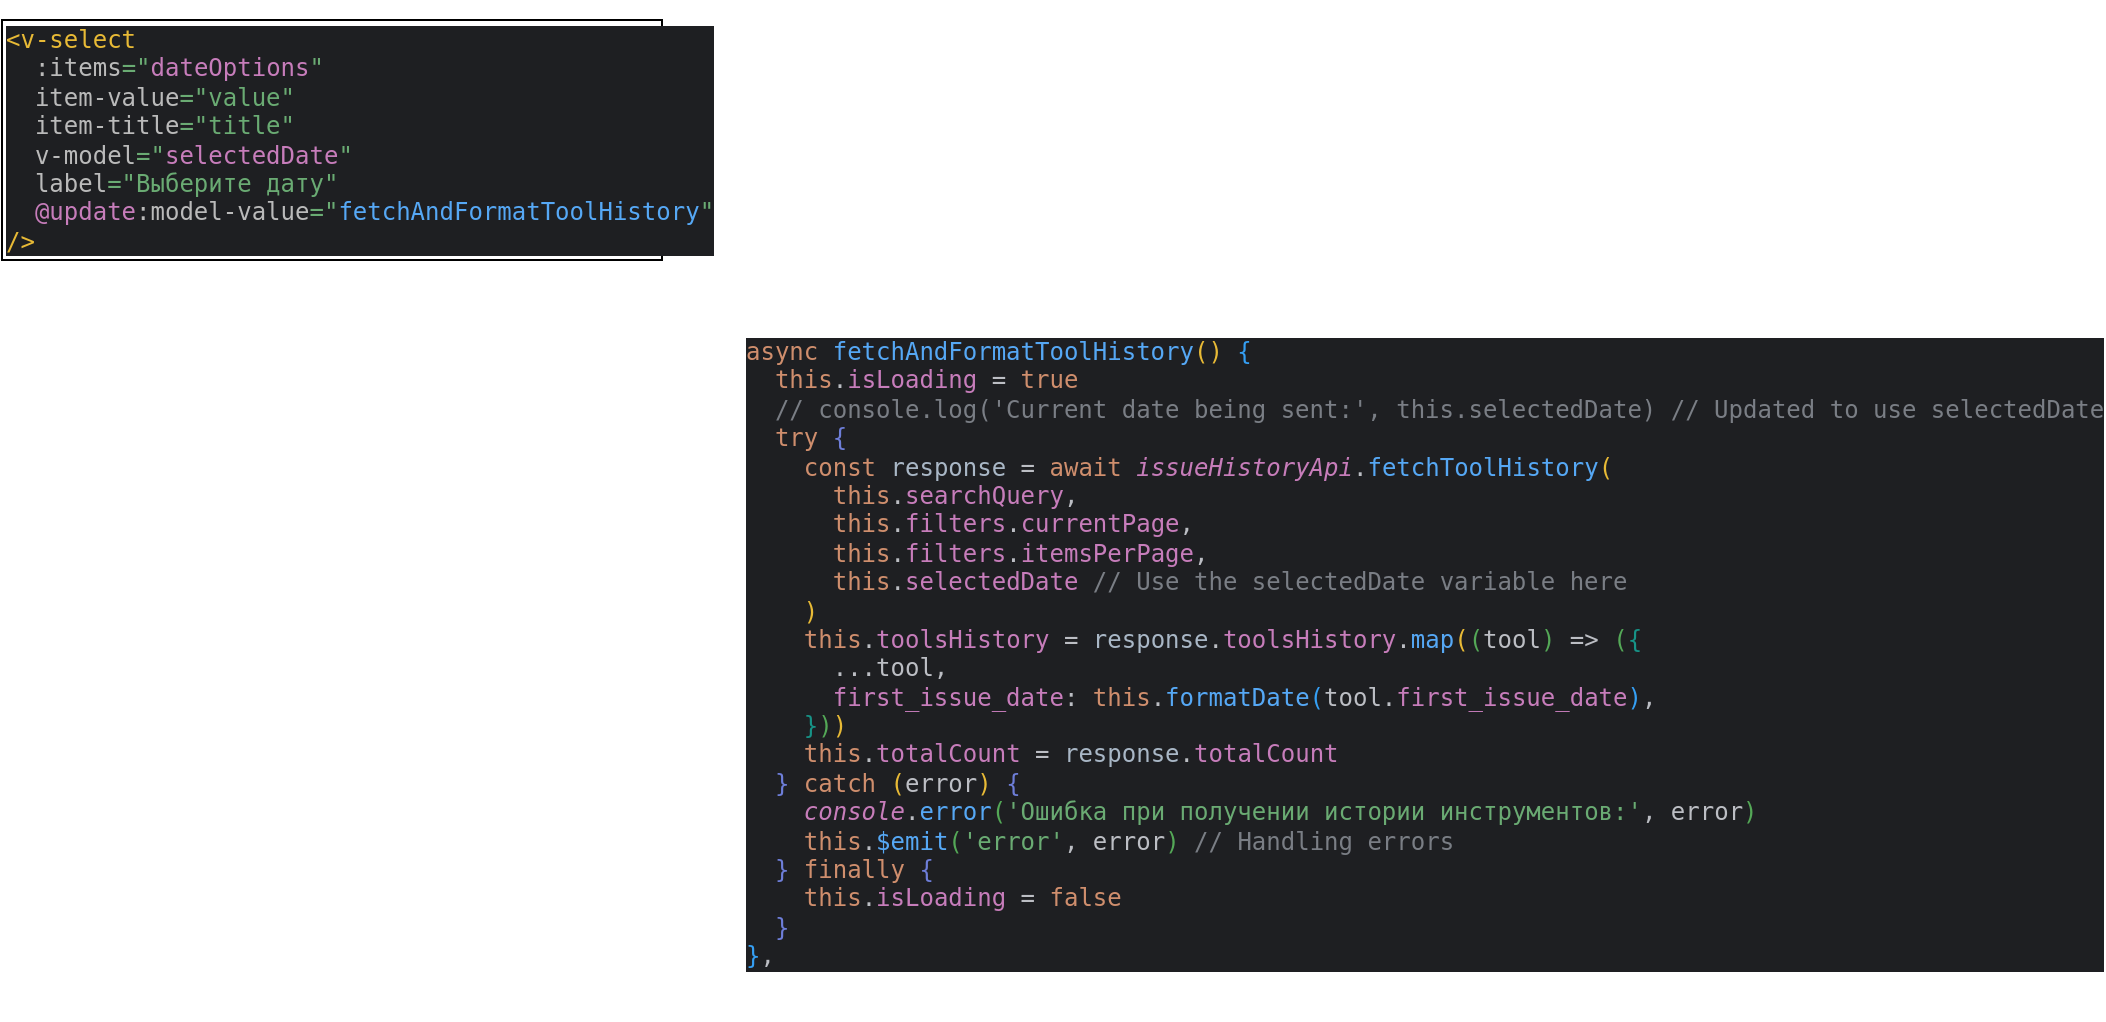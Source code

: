 <mxfile version="24.0.0" type="device">
  <diagram name="Страница — 1" id="dO9tK8tMK0pcvdrHBsO6">
    <mxGraphModel dx="989" dy="542" grid="1" gridSize="10" guides="1" tooltips="1" connect="1" arrows="1" fold="1" page="1" pageScale="1" pageWidth="827" pageHeight="1169" math="0" shadow="0">
      <root>
        <mxCell id="0" />
        <mxCell id="1" parent="0" />
        <mxCell id="AdLATdJVcX8L5NkQcGUu-1" value="&lt;div style=&quot;background-color:#1e1f22;color:#bcbec4&quot;&gt;&lt;pre style=&quot;font-family:&#39;JetBrains Mono&#39;,monospace;font-size:9,8pt;&quot;&gt;&lt;span style=&quot;color:#e8ba36;&quot;&gt;&amp;lt;v-select&lt;br&gt;&lt;/span&gt;&lt;span style=&quot;color:#e8ba36;&quot;&gt;  &lt;/span&gt;&lt;span style=&quot;color:#bababa;&quot;&gt;:items&lt;/span&gt;&lt;span style=&quot;color:#6aab73;&quot;&gt;=&quot;&lt;/span&gt;&lt;span style=&quot;color:#c77dbb;&quot;&gt;dateOptions&lt;/span&gt;&lt;span style=&quot;color:#6aab73;&quot;&gt;&quot;&lt;br&gt;&lt;/span&gt;&lt;span style=&quot;color:#6aab73;&quot;&gt;  &lt;/span&gt;&lt;span style=&quot;color:#bababa;&quot;&gt;item-value&lt;/span&gt;&lt;span style=&quot;color:#6aab73;&quot;&gt;=&quot;value&quot;&lt;br&gt;&lt;/span&gt;&lt;span style=&quot;color:#6aab73;&quot;&gt;  &lt;/span&gt;&lt;span style=&quot;color:#bababa;&quot;&gt;item-title&lt;/span&gt;&lt;span style=&quot;color:#6aab73;&quot;&gt;=&quot;title&quot;&lt;br&gt;&lt;/span&gt;&lt;span style=&quot;color:#6aab73;&quot;&gt;  &lt;/span&gt;&lt;span style=&quot;color:#bababa;&quot;&gt;v-model&lt;/span&gt;&lt;span style=&quot;color:#6aab73;&quot;&gt;=&quot;&lt;/span&gt;&lt;span style=&quot;color:#c77dbb;&quot;&gt;selectedDate&lt;/span&gt;&lt;span style=&quot;color:#6aab73;&quot;&gt;&quot;&lt;br&gt;&lt;/span&gt;&lt;span style=&quot;color:#6aab73;&quot;&gt;  &lt;/span&gt;&lt;span style=&quot;color:#bababa;&quot;&gt;label&lt;/span&gt;&lt;span style=&quot;color:#6aab73;&quot;&gt;=&quot;Выберите дату&quot;&lt;br&gt;&lt;/span&gt;&lt;span style=&quot;color:#6aab73;&quot;&gt;  &lt;/span&gt;&lt;span style=&quot;color:#c77dbb;&quot;&gt;@update&lt;/span&gt;&lt;span style=&quot;color:#bababa;&quot;&gt;:model-value&lt;/span&gt;&lt;span style=&quot;color:#6aab73;&quot;&gt;=&quot;&lt;/span&gt;&lt;span style=&quot;color:#56a8f5;&quot;&gt;fetchAndFormatToolHistory&lt;/span&gt;&lt;span style=&quot;color:#6aab73;&quot;&gt;&quot;&lt;br&gt;&lt;/span&gt;&lt;span style=&quot;color:#e8ba36;&quot;&gt;/&amp;gt;&lt;/span&gt;&lt;/pre&gt;&lt;/div&gt;" style="rounded=0;whiteSpace=wrap;html=1;align=left;" vertex="1" parent="1">
          <mxGeometry x="60" y="180" width="330" height="120" as="geometry" />
        </mxCell>
        <mxCell id="AdLATdJVcX8L5NkQcGUu-2" value="&lt;div style=&quot;background-color:#1e1f22;color:#bcbec4&quot;&gt;&lt;pre style=&quot;font-family:&#39;JetBrains Mono&#39;,monospace;font-size:9,8pt;&quot;&gt;&lt;span style=&quot;color:#cf8e6d;&quot;&gt;async &lt;/span&gt;&lt;span style=&quot;color:#56a8f5;&quot;&gt;fetchAndFormatToolHistory&lt;/span&gt;&lt;span style=&quot;color:#e8ba36;&quot;&gt;() &lt;/span&gt;&lt;span style=&quot;color:#359ff4;&quot;&gt;{&lt;br&gt;&lt;/span&gt;&lt;span style=&quot;color:#359ff4;&quot;&gt;  &lt;/span&gt;&lt;span style=&quot;color:#cf8e6d;&quot;&gt;this&lt;/span&gt;.&lt;span style=&quot;color:#c77dbb;&quot;&gt;isLoading &lt;/span&gt;= &lt;span style=&quot;color:#cf8e6d;&quot;&gt;true&lt;br&gt;&lt;/span&gt;&lt;span style=&quot;color:#cf8e6d;&quot;&gt;  &lt;/span&gt;&lt;span style=&quot;color:#7a7e85;&quot;&gt;// console.log(&#39;Current date being sent:&#39;, this.selectedDate) // Updated to use selectedDate&lt;br&gt;&lt;/span&gt;&lt;span style=&quot;color:#7a7e85;&quot;&gt;  &lt;/span&gt;&lt;span style=&quot;color:#cf8e6d;&quot;&gt;try &lt;/span&gt;&lt;span style=&quot;color:#6e7ed9;&quot;&gt;{&lt;br&gt;&lt;/span&gt;&lt;span style=&quot;color:#6e7ed9;&quot;&gt;    &lt;/span&gt;&lt;span style=&quot;color:#cf8e6d;&quot;&gt;const &lt;/span&gt;&lt;span style=&quot;color:#a9b7c6;&quot;&gt;response &lt;/span&gt;= &lt;span style=&quot;color:#cf8e6d;&quot;&gt;await &lt;/span&gt;&lt;span style=&quot;color:#c77dba;font-style:italic;&quot;&gt;issueHistoryApi&lt;/span&gt;.&lt;span style=&quot;color:#56a8f5;&quot;&gt;fetchToolHistory&lt;/span&gt;&lt;span style=&quot;color:#e8ba36;&quot;&gt;(&lt;br&gt;&lt;/span&gt;&lt;span style=&quot;color:#e8ba36;&quot;&gt;      &lt;/span&gt;&lt;span style=&quot;color:#cf8e6d;&quot;&gt;this&lt;/span&gt;.&lt;span style=&quot;color:#c77dbb;&quot;&gt;searchQuery&lt;/span&gt;,&lt;br&gt;      &lt;span style=&quot;color:#cf8e6d;&quot;&gt;this&lt;/span&gt;.&lt;span style=&quot;color:#c77dbb;&quot;&gt;filters&lt;/span&gt;.&lt;span style=&quot;color:#c77dbb;&quot;&gt;currentPage&lt;/span&gt;,&lt;br&gt;      &lt;span style=&quot;color:#cf8e6d;&quot;&gt;this&lt;/span&gt;.&lt;span style=&quot;color:#c77dbb;&quot;&gt;filters&lt;/span&gt;.&lt;span style=&quot;color:#c77dbb;&quot;&gt;itemsPerPage&lt;/span&gt;,&lt;br&gt;      &lt;span style=&quot;color:#cf8e6d;&quot;&gt;this&lt;/span&gt;.&lt;span style=&quot;color:#c77dbb;&quot;&gt;selectedDate &lt;/span&gt;&lt;span style=&quot;color:#7a7e85;&quot;&gt;// Use the selectedDate variable here&lt;br&gt;&lt;/span&gt;&lt;span style=&quot;color:#7a7e85;&quot;&gt;    &lt;/span&gt;&lt;span style=&quot;color:#e8ba36;&quot;&gt;)&lt;br&gt;&lt;/span&gt;&lt;span style=&quot;color:#e8ba36;&quot;&gt;    &lt;/span&gt;&lt;span style=&quot;color:#cf8e6d;&quot;&gt;this&lt;/span&gt;.&lt;span style=&quot;color:#c77dbb;&quot;&gt;toolsHistory &lt;/span&gt;= &lt;span style=&quot;color:#a9b7c6;&quot;&gt;response&lt;/span&gt;.&lt;span style=&quot;color:#c77dbb;&quot;&gt;toolsHistory&lt;/span&gt;.&lt;span style=&quot;color:#56a8f5;&quot;&gt;map&lt;/span&gt;&lt;span style=&quot;color:#e8ba36;&quot;&gt;(&lt;/span&gt;&lt;span style=&quot;color:#54a857;&quot;&gt;(&lt;/span&gt;tool&lt;span style=&quot;color:#54a857;&quot;&gt;) &lt;/span&gt;=&amp;gt; &lt;span style=&quot;color:#54a857;&quot;&gt;(&lt;/span&gt;&lt;span style=&quot;color:#179387;&quot;&gt;{&lt;br&gt;&lt;/span&gt;&lt;span style=&quot;color:#179387;&quot;&gt;      &lt;/span&gt;...tool,&lt;br&gt;      &lt;span style=&quot;color:#c77dbb;&quot;&gt;first_issue_date&lt;/span&gt;: &lt;span style=&quot;color:#cf8e6d;&quot;&gt;this&lt;/span&gt;.&lt;span style=&quot;color:#56a8f5;&quot;&gt;formatDate&lt;/span&gt;&lt;span style=&quot;color:#359ff4;&quot;&gt;(&lt;/span&gt;tool.&lt;span style=&quot;color:#c77dbb;&quot;&gt;first_issue_date&lt;/span&gt;&lt;span style=&quot;color:#359ff4;&quot;&gt;)&lt;/span&gt;,&lt;br&gt;    &lt;span style=&quot;color:#179387;&quot;&gt;}&lt;/span&gt;&lt;span style=&quot;color:#54a857;&quot;&gt;)&lt;/span&gt;&lt;span style=&quot;color:#e8ba36;&quot;&gt;)&lt;br&gt;&lt;/span&gt;&lt;span style=&quot;color:#e8ba36;&quot;&gt;    &lt;/span&gt;&lt;span style=&quot;color:#cf8e6d;&quot;&gt;this&lt;/span&gt;.&lt;span style=&quot;color:#c77dbb;&quot;&gt;totalCount &lt;/span&gt;= &lt;span style=&quot;color:#a9b7c6;&quot;&gt;response&lt;/span&gt;.&lt;span style=&quot;color:#c77dbb;&quot;&gt;totalCount&lt;br&gt;&lt;/span&gt;&lt;span style=&quot;color:#c77dbb;&quot;&gt;  &lt;/span&gt;&lt;span style=&quot;color:#6e7ed9;&quot;&gt;} &lt;/span&gt;&lt;span style=&quot;color:#cf8e6d;&quot;&gt;catch &lt;/span&gt;&lt;span style=&quot;color:#e8ba36;&quot;&gt;(&lt;/span&gt;error&lt;span style=&quot;color:#e8ba36;&quot;&gt;) &lt;/span&gt;&lt;span style=&quot;color:#6e7ed9;&quot;&gt;{&lt;br&gt;&lt;/span&gt;&lt;span style=&quot;color:#6e7ed9;&quot;&gt;    &lt;/span&gt;&lt;span style=&quot;color:#c77dba;font-style:italic;&quot;&gt;console&lt;/span&gt;.&lt;span style=&quot;color:#56a8f5;&quot;&gt;error&lt;/span&gt;&lt;span style=&quot;color:#54a857;&quot;&gt;(&lt;/span&gt;&lt;span style=&quot;color:#6aab73;&quot;&gt;&#39;Ошибка при получении истории инструментов:&#39;&lt;/span&gt;, error&lt;span style=&quot;color:#54a857;&quot;&gt;)&lt;br&gt;&lt;/span&gt;&lt;span style=&quot;color:#54a857;&quot;&gt;    &lt;/span&gt;&lt;span style=&quot;color:#cf8e6d;&quot;&gt;this&lt;/span&gt;.&lt;span style=&quot;color:#56a8f5;&quot;&gt;$emit&lt;/span&gt;&lt;span style=&quot;color:#54a857;&quot;&gt;(&lt;/span&gt;&lt;span style=&quot;color:#6aab73;&quot;&gt;&#39;error&#39;&lt;/span&gt;, error&lt;span style=&quot;color:#54a857;&quot;&gt;) &lt;/span&gt;&lt;span style=&quot;color:#7a7e85;&quot;&gt;// Handling errors&lt;br&gt;&lt;/span&gt;&lt;span style=&quot;color:#7a7e85;&quot;&gt;  &lt;/span&gt;&lt;span style=&quot;color:#6e7ed9;&quot;&gt;} &lt;/span&gt;&lt;span style=&quot;color:#cf8e6d;&quot;&gt;finally &lt;/span&gt;&lt;span style=&quot;color:#6e7ed9;&quot;&gt;{&lt;br&gt;&lt;/span&gt;&lt;span style=&quot;color:#6e7ed9;&quot;&gt;    &lt;/span&gt;&lt;span style=&quot;color:#cf8e6d;&quot;&gt;this&lt;/span&gt;.&lt;span style=&quot;color:#c77dbb;&quot;&gt;isLoading &lt;/span&gt;= &lt;span style=&quot;color:#cf8e6d;&quot;&gt;false&lt;br&gt;&lt;/span&gt;&lt;span style=&quot;color:#cf8e6d;&quot;&gt;  &lt;/span&gt;&lt;span style=&quot;color:#6e7ed9;&quot;&gt;}&lt;br&gt;&lt;/span&gt;&lt;span style=&quot;color:#359ff4;&quot;&gt;}&lt;/span&gt;,&lt;/pre&gt;&lt;/div&gt;" style="text;whiteSpace=wrap;html=1;" vertex="1" parent="1">
          <mxGeometry x="430" y="320" width="560" height="360" as="geometry" />
        </mxCell>
      </root>
    </mxGraphModel>
  </diagram>
</mxfile>
